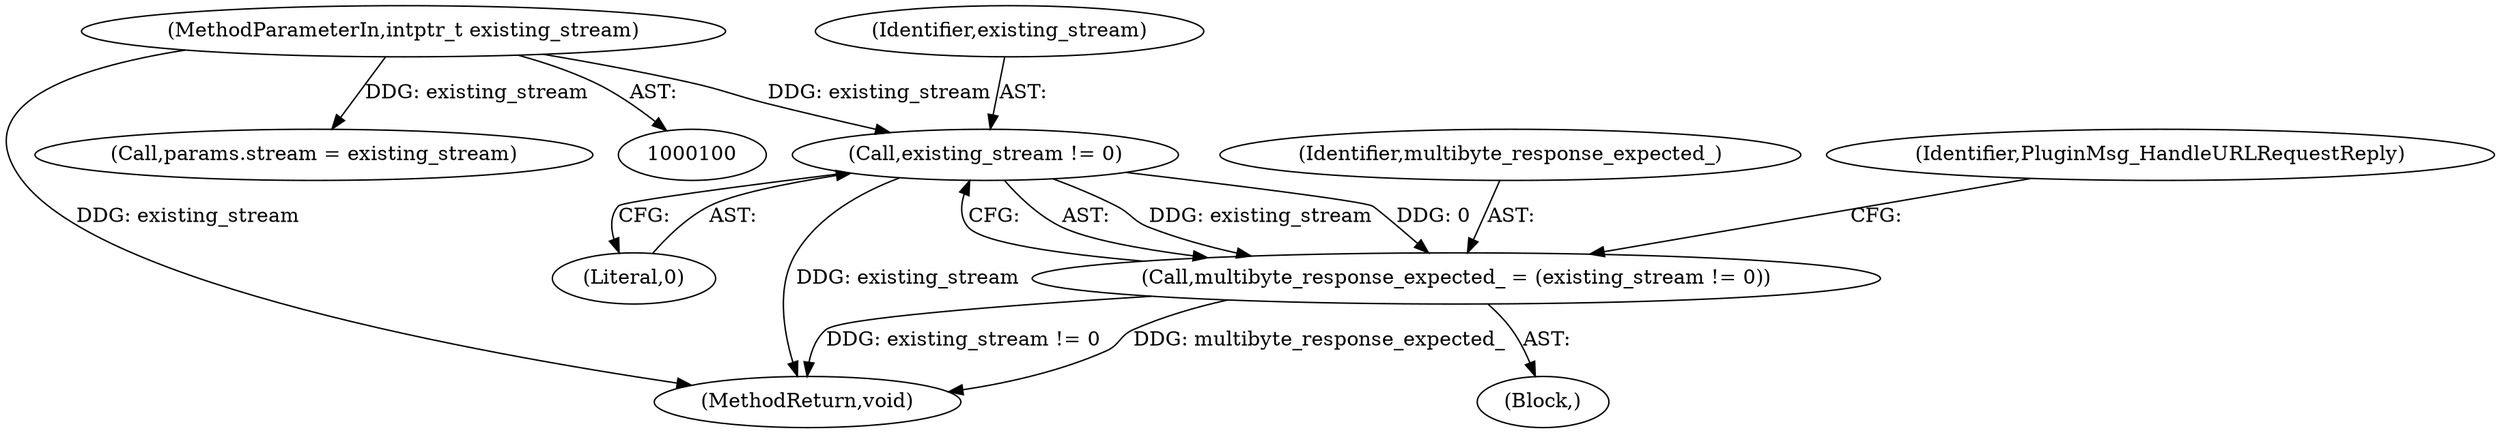 digraph "1_Chrome_ea3d1d84be3d6f97bf50e76511c9e26af6895533_15@del" {
"1000147" [label="(Call,existing_stream != 0)"];
"1000105" [label="(MethodParameterIn,intptr_t existing_stream)"];
"1000145" [label="(Call,multibyte_response_expected_ = (existing_stream != 0))"];
"1000149" [label="(Literal,0)"];
"1000146" [label="(Identifier,multibyte_response_expected_)"];
"1000147" [label="(Call,existing_stream != 0)"];
"1000106" [label="(Block,)"];
"1000153" [label="(MethodReturn,void)"];
"1000148" [label="(Identifier,existing_stream)"];
"1000145" [label="(Call,multibyte_response_expected_ = (existing_stream != 0))"];
"1000140" [label="(Call,params.stream = existing_stream)"];
"1000152" [label="(Identifier,PluginMsg_HandleURLRequestReply)"];
"1000105" [label="(MethodParameterIn,intptr_t existing_stream)"];
"1000147" -> "1000145"  [label="AST: "];
"1000147" -> "1000149"  [label="CFG: "];
"1000148" -> "1000147"  [label="AST: "];
"1000149" -> "1000147"  [label="AST: "];
"1000145" -> "1000147"  [label="CFG: "];
"1000147" -> "1000153"  [label="DDG: existing_stream"];
"1000147" -> "1000145"  [label="DDG: existing_stream"];
"1000147" -> "1000145"  [label="DDG: 0"];
"1000105" -> "1000147"  [label="DDG: existing_stream"];
"1000105" -> "1000100"  [label="AST: "];
"1000105" -> "1000153"  [label="DDG: existing_stream"];
"1000105" -> "1000140"  [label="DDG: existing_stream"];
"1000145" -> "1000106"  [label="AST: "];
"1000146" -> "1000145"  [label="AST: "];
"1000152" -> "1000145"  [label="CFG: "];
"1000145" -> "1000153"  [label="DDG: multibyte_response_expected_"];
"1000145" -> "1000153"  [label="DDG: existing_stream != 0"];
}
